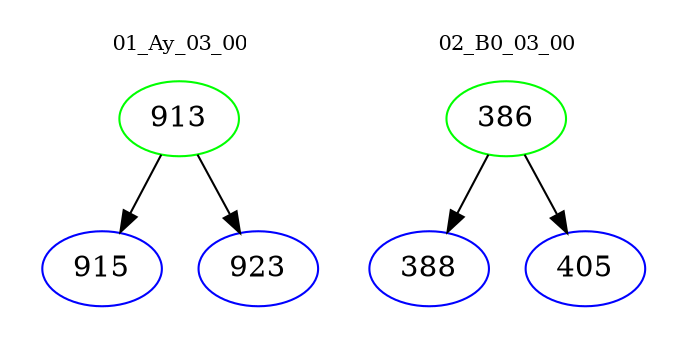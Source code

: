 digraph{
subgraph cluster_0 {
color = white
label = "01_Ay_03_00";
fontsize=10;
T0_913 [label="913", color="green"]
T0_913 -> T0_915 [color="black"]
T0_915 [label="915", color="blue"]
T0_913 -> T0_923 [color="black"]
T0_923 [label="923", color="blue"]
}
subgraph cluster_1 {
color = white
label = "02_B0_03_00";
fontsize=10;
T1_386 [label="386", color="green"]
T1_386 -> T1_388 [color="black"]
T1_388 [label="388", color="blue"]
T1_386 -> T1_405 [color="black"]
T1_405 [label="405", color="blue"]
}
}
